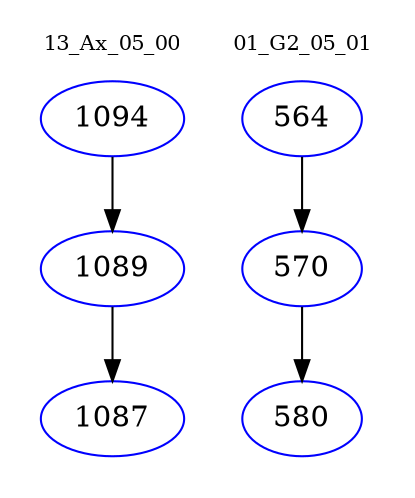 digraph{
subgraph cluster_0 {
color = white
label = "13_Ax_05_00";
fontsize=10;
T0_1094 [label="1094", color="blue"]
T0_1094 -> T0_1089 [color="black"]
T0_1089 [label="1089", color="blue"]
T0_1089 -> T0_1087 [color="black"]
T0_1087 [label="1087", color="blue"]
}
subgraph cluster_1 {
color = white
label = "01_G2_05_01";
fontsize=10;
T1_564 [label="564", color="blue"]
T1_564 -> T1_570 [color="black"]
T1_570 [label="570", color="blue"]
T1_570 -> T1_580 [color="black"]
T1_580 [label="580", color="blue"]
}
}
